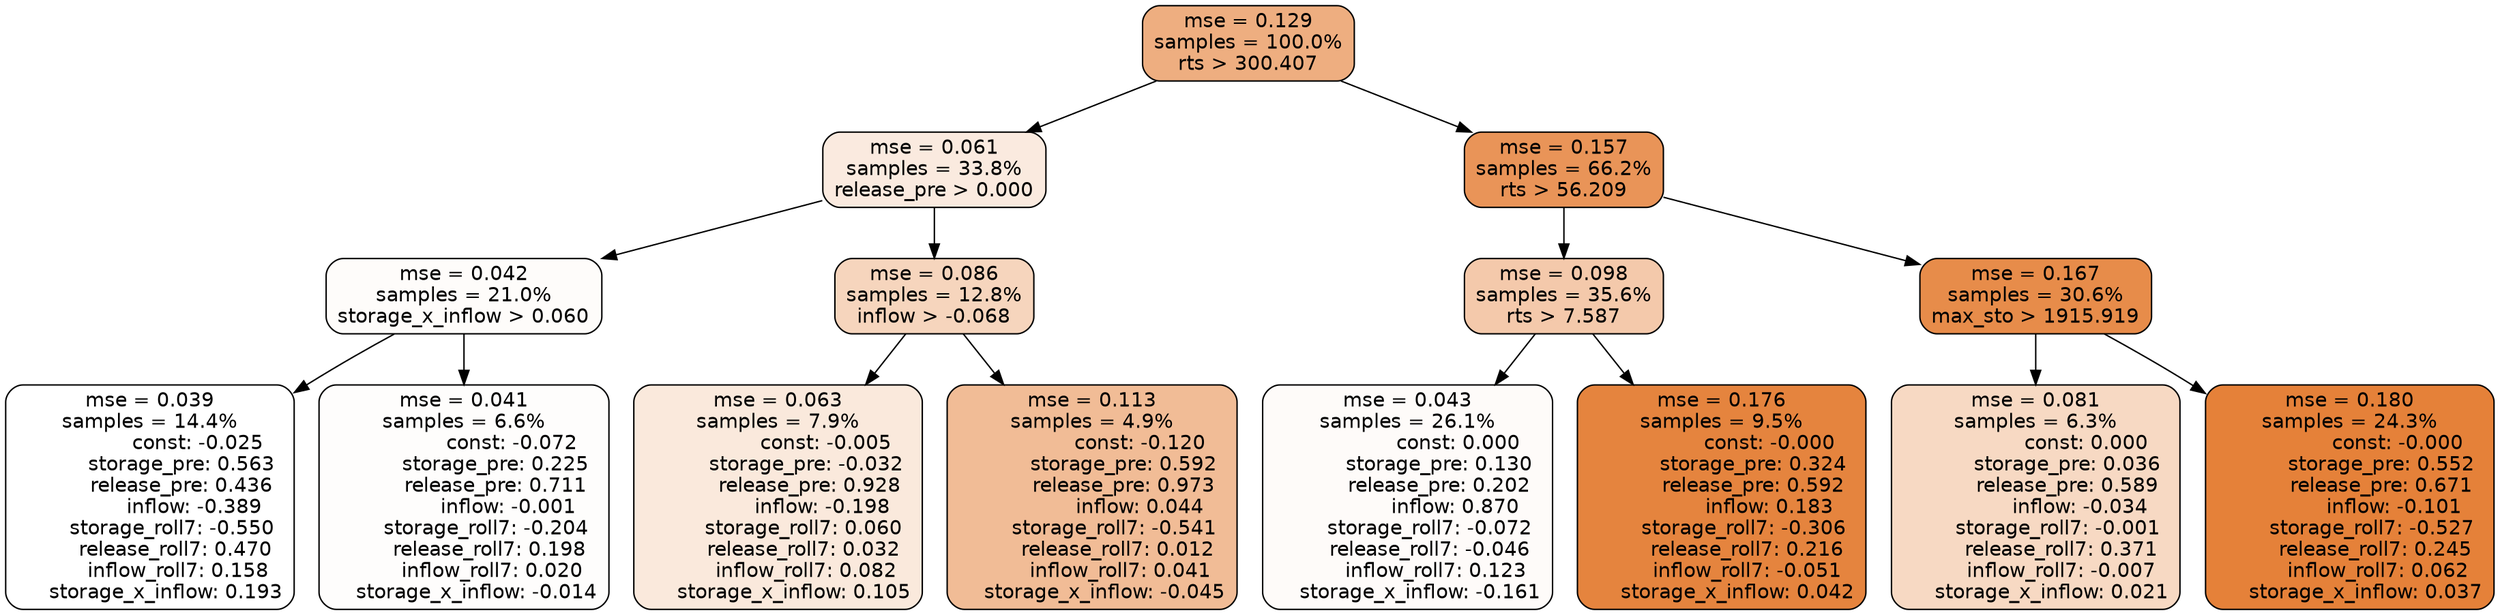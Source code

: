 digraph tree {
node [shape=rectangle, style="filled, rounded", color="black", fontname=helvetica] ;
edge [fontname=helvetica] ;
	"0" [label="mse = 0.129
samples = 100.0%
rts > 300.407", fillcolor="#eeae80"]
	"8" [label="mse = 0.061
samples = 33.8%
release_pre > 0.000", fillcolor="#faeadf"]
	"1" [label="mse = 0.157
samples = 66.2%
rts > 56.209", fillcolor="#e99458"]
	"9" [label="mse = 0.042
samples = 21.0%
storage_x_inflow > 0.060", fillcolor="#fefcfa"]
	"12" [label="mse = 0.086
samples = 12.8%
inflow > -0.068", fillcolor="#f6d5bd"]
	"2" [label="mse = 0.098
samples = 35.6%
rts > 7.587", fillcolor="#f4c9ab"]
	"5" [label="mse = 0.167
samples = 30.6%
max_sto > 1915.919", fillcolor="#e78c4a"]
	"10" [label="mse = 0.039
samples = 14.4%
               const: -0.025
          storage_pre: 0.563
          release_pre: 0.436
              inflow: -0.389
       storage_roll7: -0.550
        release_roll7: 0.470
         inflow_roll7: 0.158
     storage_x_inflow: 0.193", fillcolor="#ffffff"]
	"11" [label="mse = 0.041
samples = 6.6%
               const: -0.072
          storage_pre: 0.225
          release_pre: 0.711
              inflow: -0.001
       storage_roll7: -0.204
        release_roll7: 0.198
         inflow_roll7: 0.020
    storage_x_inflow: -0.014", fillcolor="#fefdfc"]
	"13" [label="mse = 0.063
samples = 7.9%
               const: -0.005
         storage_pre: -0.032
          release_pre: 0.928
              inflow: -0.198
        storage_roll7: 0.060
        release_roll7: 0.032
         inflow_roll7: 0.082
     storage_x_inflow: 0.105", fillcolor="#fae9dc"]
	"14" [label="mse = 0.113
samples = 4.9%
               const: -0.120
          storage_pre: 0.592
          release_pre: 0.973
               inflow: 0.044
       storage_roll7: -0.541
        release_roll7: 0.012
         inflow_roll7: 0.041
    storage_x_inflow: -0.045", fillcolor="#f1bc96"]
	"3" [label="mse = 0.043
samples = 26.1%
                const: 0.000
          storage_pre: 0.130
          release_pre: 0.202
               inflow: 0.870
       storage_roll7: -0.072
       release_roll7: -0.046
         inflow_roll7: 0.123
    storage_x_inflow: -0.161", fillcolor="#fefbf9"]
	"4" [label="mse = 0.176
samples = 9.5%
               const: -0.000
          storage_pre: 0.324
          release_pre: 0.592
               inflow: 0.183
       storage_roll7: -0.306
        release_roll7: 0.216
        inflow_roll7: -0.051
     storage_x_inflow: 0.042", fillcolor="#e5843e"]
	"7" [label="mse = 0.081
samples = 6.3%
                const: 0.000
          storage_pre: 0.036
          release_pre: 0.589
              inflow: -0.034
       storage_roll7: -0.001
        release_roll7: 0.371
        inflow_roll7: -0.007
     storage_x_inflow: 0.021", fillcolor="#f7d9c3"]
	"6" [label="mse = 0.180
samples = 24.3%
               const: -0.000
          storage_pre: 0.552
          release_pre: 0.671
              inflow: -0.101
       storage_roll7: -0.527
        release_roll7: 0.245
         inflow_roll7: 0.062
     storage_x_inflow: 0.037", fillcolor="#e58139"]

	"0" -> "1"
	"0" -> "8"
	"8" -> "9"
	"8" -> "12"
	"1" -> "2"
	"1" -> "5"
	"9" -> "10"
	"9" -> "11"
	"12" -> "13"
	"12" -> "14"
	"2" -> "3"
	"2" -> "4"
	"5" -> "6"
	"5" -> "7"
}